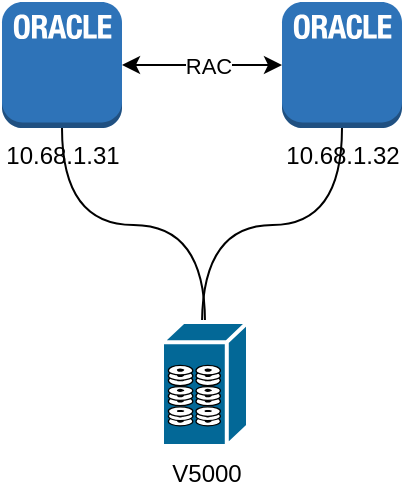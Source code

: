 <mxfile version="13.0.8" type="github">
  <diagram id="SDLHhQ97ImNHW-FRhA-R" name="第 1 页">
    <mxGraphModel dx="599" dy="339" grid="1" gridSize="10" guides="1" tooltips="1" connect="1" arrows="1" fold="1" page="1" pageScale="1" pageWidth="827" pageHeight="1169" math="0" shadow="0">
      <root>
        <mxCell id="0" />
        <mxCell id="1" parent="0" />
        <mxCell id="ApLLJYLOABcCSLqfN-Mr-3" value="" style="edgeStyle=none;rounded=0;orthogonalLoop=1;jettySize=auto;html=1;startArrow=classic;startFill=1;" edge="1" parent="1" source="ApLLJYLOABcCSLqfN-Mr-1" target="ApLLJYLOABcCSLqfN-Mr-2">
          <mxGeometry relative="1" as="geometry" />
        </mxCell>
        <mxCell id="ApLLJYLOABcCSLqfN-Mr-4" value="RAC" style="edgeLabel;html=1;align=center;verticalAlign=middle;resizable=0;points=[];" vertex="1" connectable="0" parent="ApLLJYLOABcCSLqfN-Mr-3">
          <mxGeometry x="-0.543" y="-2" relative="1" as="geometry">
            <mxPoint x="24.14" y="-2" as="offset" />
          </mxGeometry>
        </mxCell>
        <mxCell id="ApLLJYLOABcCSLqfN-Mr-8" style="edgeStyle=orthogonalEdgeStyle;rounded=0;orthogonalLoop=1;jettySize=auto;html=1;entryX=0.5;entryY=0;entryDx=0;entryDy=0;entryPerimeter=0;startArrow=none;startFill=0;curved=1;exitX=0.5;exitY=1;exitDx=0;exitDy=0;exitPerimeter=0;endArrow=none;endFill=0;" edge="1" parent="1" source="ApLLJYLOABcCSLqfN-Mr-1" target="ApLLJYLOABcCSLqfN-Mr-5">
          <mxGeometry relative="1" as="geometry" />
        </mxCell>
        <mxCell id="ApLLJYLOABcCSLqfN-Mr-1" value="10.68.1.31" style="outlineConnect=0;dashed=0;verticalLabelPosition=bottom;verticalAlign=top;align=center;html=1;shape=mxgraph.aws3.oracle_db_instance_2;fillColor=#2E73B8;gradientColor=none;" vertex="1" parent="1">
          <mxGeometry x="170" y="300" width="60" height="63" as="geometry" />
        </mxCell>
        <mxCell id="ApLLJYLOABcCSLqfN-Mr-11" style="edgeStyle=orthogonalEdgeStyle;curved=1;rounded=0;orthogonalLoop=1;jettySize=auto;html=1;startArrow=none;startFill=0;exitX=0.5;exitY=1;exitDx=0;exitDy=0;exitPerimeter=0;endArrow=none;endFill=0;" edge="1" parent="1" source="ApLLJYLOABcCSLqfN-Mr-2">
          <mxGeometry relative="1" as="geometry">
            <mxPoint x="270" y="460" as="targetPoint" />
          </mxGeometry>
        </mxCell>
        <mxCell id="ApLLJYLOABcCSLqfN-Mr-2" value="10.68.1.32" style="outlineConnect=0;dashed=0;verticalLabelPosition=bottom;verticalAlign=top;align=center;html=1;shape=mxgraph.aws3.oracle_db_instance_2;fillColor=#2E73B8;gradientColor=none;" vertex="1" parent="1">
          <mxGeometry x="310" y="300" width="60" height="63" as="geometry" />
        </mxCell>
        <mxCell id="ApLLJYLOABcCSLqfN-Mr-5" value="V5000" style="shape=mxgraph.cisco.storage.fibre_channel_disk_subsystem;html=1;dashed=0;fillColor=#036897;strokeColor=#ffffff;strokeWidth=2;verticalLabelPosition=bottom;verticalAlign=top;align=center;" vertex="1" parent="1">
          <mxGeometry x="250" y="460" width="43" height="62" as="geometry" />
        </mxCell>
      </root>
    </mxGraphModel>
  </diagram>
</mxfile>
